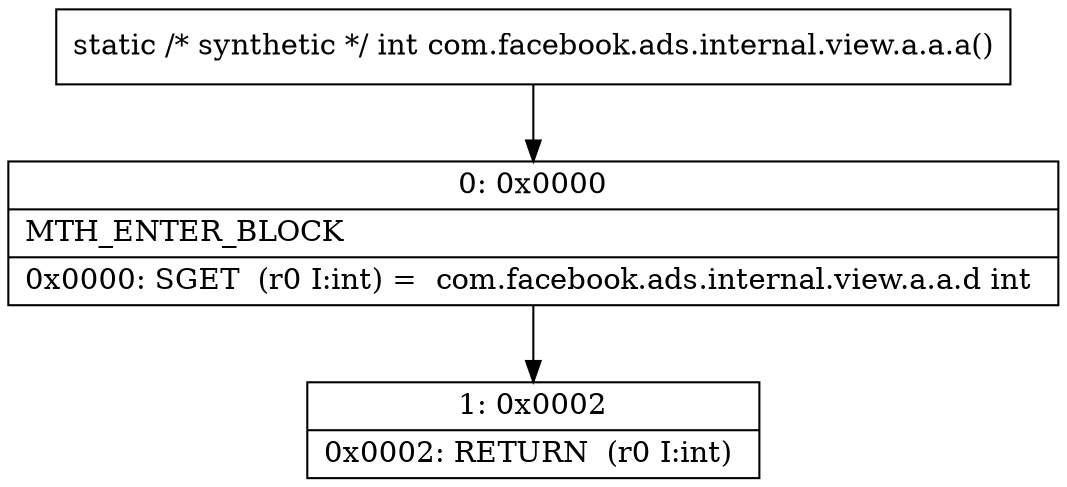 digraph "CFG forcom.facebook.ads.internal.view.a.a.a()I" {
Node_0 [shape=record,label="{0\:\ 0x0000|MTH_ENTER_BLOCK\l|0x0000: SGET  (r0 I:int) =  com.facebook.ads.internal.view.a.a.d int \l}"];
Node_1 [shape=record,label="{1\:\ 0x0002|0x0002: RETURN  (r0 I:int) \l}"];
MethodNode[shape=record,label="{static \/* synthetic *\/ int com.facebook.ads.internal.view.a.a.a() }"];
MethodNode -> Node_0;
Node_0 -> Node_1;
}

